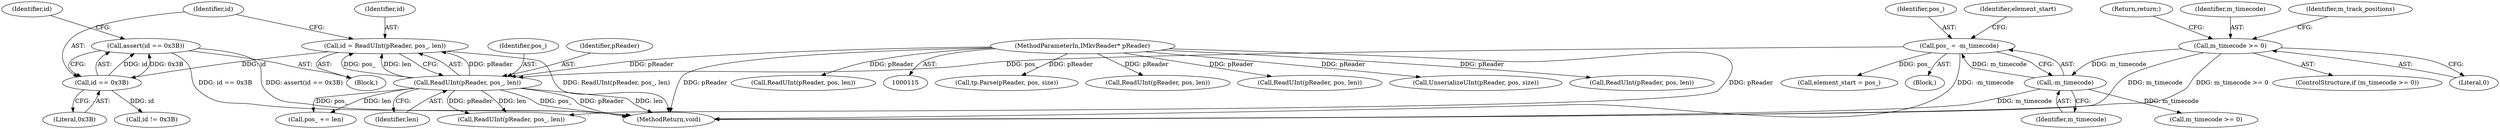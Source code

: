 digraph "1_Android_04839626ed859623901ebd3a5fd483982186b59d_157@API" {
"1000150" [label="(Call,assert(id == 0x3B))"];
"1000151" [label="(Call,id == 0x3B)"];
"1000144" [label="(Call,id = ReadUInt(pReader, pos_, len))"];
"1000146" [label="(Call,ReadUInt(pReader, pos_, len))"];
"1000116" [label="(MethodParameterIn,IMkvReader* pReader)"];
"1000132" [label="(Call,pos_ = -m_timecode)"];
"1000134" [label="(Call,-m_timecode)"];
"1000119" [label="(Call,m_timecode >= 0)"];
"1000121" [label="(Literal,0)"];
"1000138" [label="(Identifier,element_start)"];
"1000153" [label="(Literal,0x3B)"];
"1000349" [label="(Call,tp.Parse(pReader, pos, size))"];
"1000151" [label="(Call,id == 0x3B)"];
"1000148" [label="(Identifier,pos_)"];
"1000147" [label="(Identifier,pReader)"];
"1000373" [label="(MethodReturn,void)"];
"1000145" [label="(Identifier,id)"];
"1000132" [label="(Call,pos_ = -m_timecode)"];
"1000146" [label="(Call,ReadUInt(pReader, pos_, len))"];
"1000268" [label="(Call,m_timecode >= 0)"];
"1000116" [label="(MethodParameterIn,IMkvReader* pReader)"];
"1000122" [label="(Return,return;)"];
"1000220" [label="(Call,ReadUInt(pReader, pos, len))"];
"1000137" [label="(Call,element_start = pos_)"];
"1000135" [label="(Identifier,m_timecode)"];
"1000118" [label="(ControlStructure,if (m_timecode >= 0))"];
"1000150" [label="(Call,assert(id == 0x3B))"];
"1000156" [label="(Identifier,id)"];
"1000200" [label="(Call,ReadUInt(pReader, pos, len))"];
"1000133" [label="(Identifier,pos_)"];
"1000249" [label="(Call,UnserializeUInt(pReader, pos, size))"];
"1000144" [label="(Call,id = ReadUInt(pReader, pos_, len))"];
"1000149" [label="(Identifier,len)"];
"1000315" [label="(Call,ReadUInt(pReader, pos, len))"];
"1000159" [label="(Call,pos_ += len)"];
"1000119" [label="(Call,m_timecode >= 0)"];
"1000117" [label="(Block,)"];
"1000120" [label="(Identifier,m_timecode)"];
"1000155" [label="(Call,id != 0x3B)"];
"1000141" [label="(Block,)"];
"1000152" [label="(Identifier,id)"];
"1000165" [label="(Call,ReadUInt(pReader, pos_, len))"];
"1000125" [label="(Identifier,m_track_positions)"];
"1000295" [label="(Call,ReadUInt(pReader, pos, len))"];
"1000134" [label="(Call,-m_timecode)"];
"1000150" -> "1000141"  [label="AST: "];
"1000150" -> "1000151"  [label="CFG: "];
"1000151" -> "1000150"  [label="AST: "];
"1000156" -> "1000150"  [label="CFG: "];
"1000150" -> "1000373"  [label="DDG: id == 0x3B"];
"1000150" -> "1000373"  [label="DDG: assert(id == 0x3B)"];
"1000151" -> "1000150"  [label="DDG: id"];
"1000151" -> "1000150"  [label="DDG: 0x3B"];
"1000151" -> "1000153"  [label="CFG: "];
"1000152" -> "1000151"  [label="AST: "];
"1000153" -> "1000151"  [label="AST: "];
"1000144" -> "1000151"  [label="DDG: id"];
"1000151" -> "1000155"  [label="DDG: id"];
"1000144" -> "1000141"  [label="AST: "];
"1000144" -> "1000146"  [label="CFG: "];
"1000145" -> "1000144"  [label="AST: "];
"1000146" -> "1000144"  [label="AST: "];
"1000152" -> "1000144"  [label="CFG: "];
"1000144" -> "1000373"  [label="DDG: ReadUInt(pReader, pos_, len)"];
"1000146" -> "1000144"  [label="DDG: pReader"];
"1000146" -> "1000144"  [label="DDG: pos_"];
"1000146" -> "1000144"  [label="DDG: len"];
"1000146" -> "1000149"  [label="CFG: "];
"1000147" -> "1000146"  [label="AST: "];
"1000148" -> "1000146"  [label="AST: "];
"1000149" -> "1000146"  [label="AST: "];
"1000146" -> "1000373"  [label="DDG: len"];
"1000146" -> "1000373"  [label="DDG: pos_"];
"1000146" -> "1000373"  [label="DDG: pReader"];
"1000116" -> "1000146"  [label="DDG: pReader"];
"1000132" -> "1000146"  [label="DDG: pos_"];
"1000146" -> "1000159"  [label="DDG: len"];
"1000146" -> "1000159"  [label="DDG: pos_"];
"1000146" -> "1000165"  [label="DDG: pReader"];
"1000146" -> "1000165"  [label="DDG: len"];
"1000116" -> "1000115"  [label="AST: "];
"1000116" -> "1000373"  [label="DDG: pReader"];
"1000116" -> "1000165"  [label="DDG: pReader"];
"1000116" -> "1000200"  [label="DDG: pReader"];
"1000116" -> "1000220"  [label="DDG: pReader"];
"1000116" -> "1000249"  [label="DDG: pReader"];
"1000116" -> "1000295"  [label="DDG: pReader"];
"1000116" -> "1000315"  [label="DDG: pReader"];
"1000116" -> "1000349"  [label="DDG: pReader"];
"1000132" -> "1000117"  [label="AST: "];
"1000132" -> "1000134"  [label="CFG: "];
"1000133" -> "1000132"  [label="AST: "];
"1000134" -> "1000132"  [label="AST: "];
"1000138" -> "1000132"  [label="CFG: "];
"1000132" -> "1000373"  [label="DDG: -m_timecode"];
"1000134" -> "1000132"  [label="DDG: m_timecode"];
"1000132" -> "1000137"  [label="DDG: pos_"];
"1000134" -> "1000135"  [label="CFG: "];
"1000135" -> "1000134"  [label="AST: "];
"1000134" -> "1000373"  [label="DDG: m_timecode"];
"1000119" -> "1000134"  [label="DDG: m_timecode"];
"1000134" -> "1000268"  [label="DDG: m_timecode"];
"1000119" -> "1000118"  [label="AST: "];
"1000119" -> "1000121"  [label="CFG: "];
"1000120" -> "1000119"  [label="AST: "];
"1000121" -> "1000119"  [label="AST: "];
"1000122" -> "1000119"  [label="CFG: "];
"1000125" -> "1000119"  [label="CFG: "];
"1000119" -> "1000373"  [label="DDG: m_timecode"];
"1000119" -> "1000373"  [label="DDG: m_timecode >= 0"];
}
